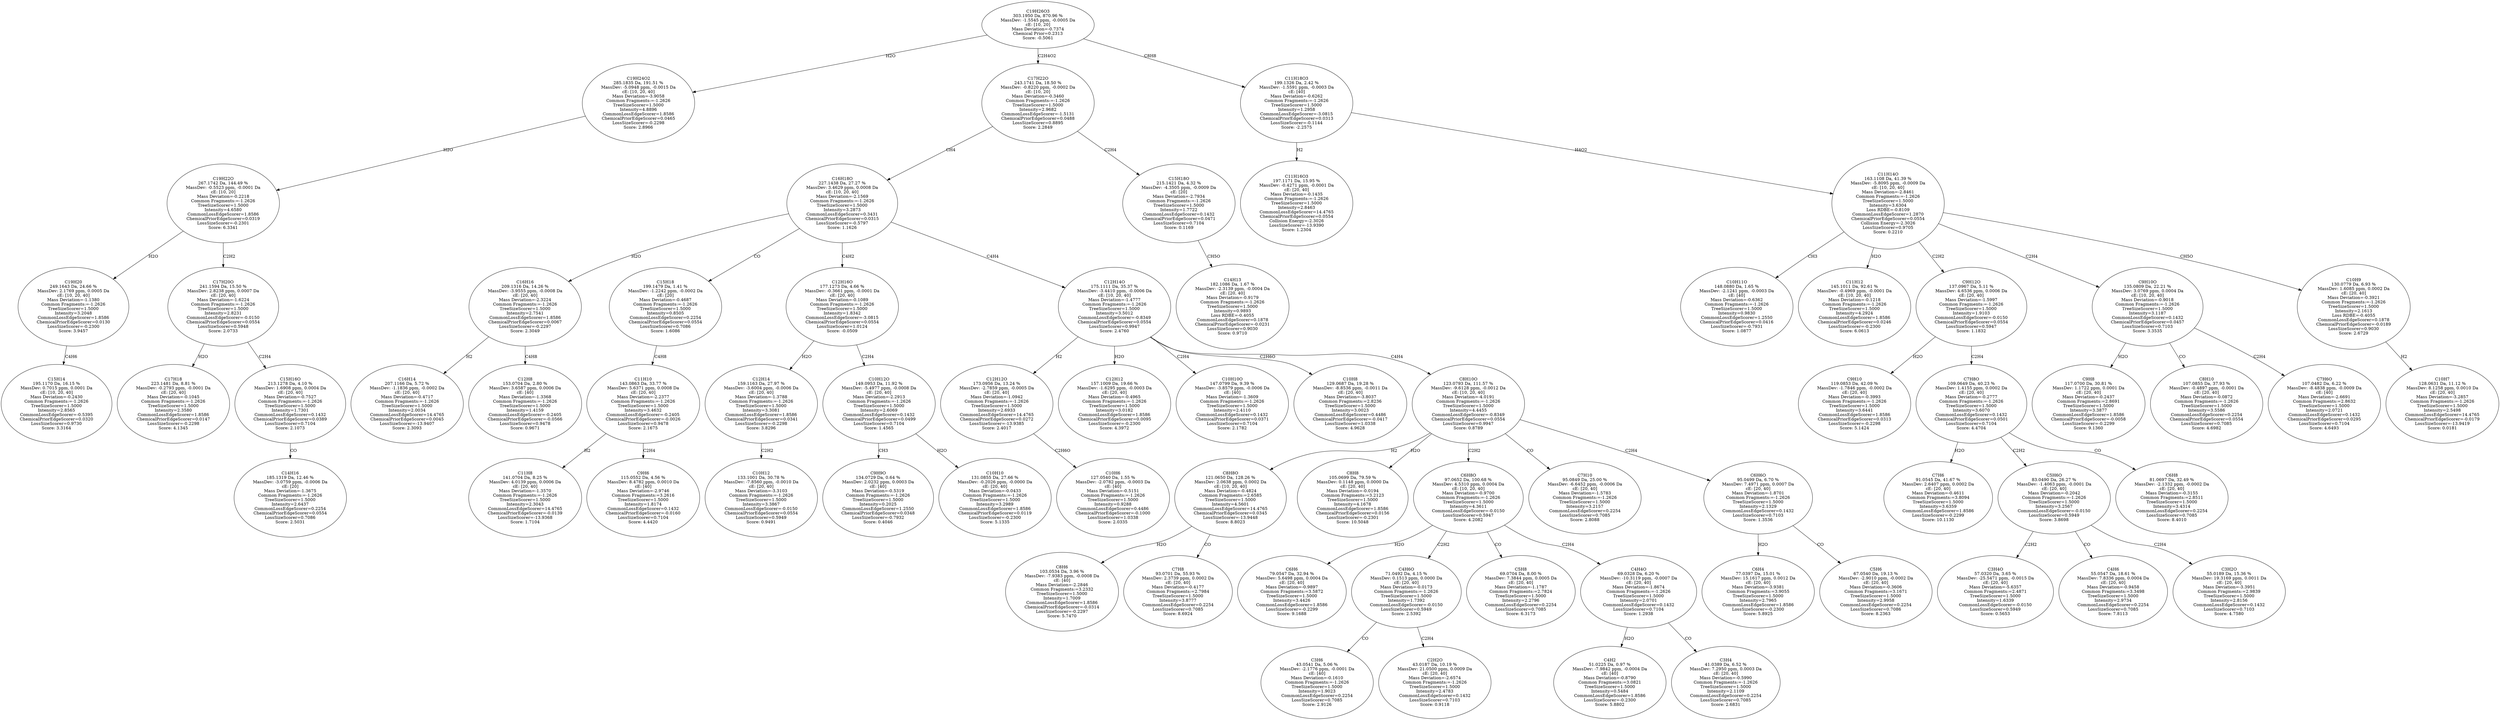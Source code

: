 strict digraph {
v1 [label="C15H14\n195.1170 Da, 16.15 %\nMassDev: 0.7015 ppm, 0.0001 Da\ncE: [10, 20, 40]\nMass Deviation=-0.2430\nCommon Fragments:=-1.2626\nTreeSizeScorer=1.5000\nIntensity=2.8565\nCommonLossEdgeScorer=-0.5395\nChemicalPriorEdgeScorer=0.0320\nLossSizeScorer=0.9730\nScore: 3.3164"];
v2 [label="C19H20\n249.1643 Da, 24.66 %\nMassDev: 2.1769 ppm, 0.0005 Da\ncE: [10, 20, 40]\nMass Deviation=-1.1380\nCommon Fragments:=-1.2626\nTreeSizeScorer=1.5000\nIntensity=3.2048\nCommonLossEdgeScorer=1.8586\nChemicalPriorEdgeScorer=0.0130\nLossSizeScorer=-0.2300\nScore: 3.9457"];
v3 [label="C17H18\n223.1481 Da, 8.81 %\nMassDev: -0.2793 ppm, -0.0001 Da\ncE: [20, 40]\nMass Deviation=-0.1045\nCommon Fragments:=-1.2626\nTreeSizeScorer=1.5000\nIntensity=2.3580\nCommonLossEdgeScorer=1.8586\nChemicalPriorEdgeScorer=0.0147\nLossSizeScorer=-0.2298\nScore: 4.1345"];
v4 [label="C14H16\n185.1319 Da, 12.46 %\nMassDev: -3.0759 ppm, -0.0006 Da\ncE: [20]\nMass Deviation=-1.3675\nCommon Fragments:=-1.2626\nTreeSizeScorer=1.5000\nIntensity=2.6437\nCommonLossEdgeScorer=0.2254\nChemicalPriorEdgeScorer=0.0554\nLossSizeScorer=0.7086\nScore: 2.5031"];
v5 [label="C15H16O\n213.1278 Da, 4.10 %\nMassDev: 1.6908 ppm, 0.0004 Da\ncE: [20, 40]\nMass Deviation=-0.7527\nCommon Fragments:=-1.2626\nTreeSizeScorer=1.5000\nIntensity=1.7301\nCommonLossEdgeScorer=0.1432\nChemicalPriorEdgeScorer=0.0389\nLossSizeScorer=0.7104\nScore: 2.1073"];
v6 [label="C17H20O\n241.1594 Da, 15.50 %\nMassDev: 2.8238 ppm, 0.0007 Da\ncE: [20, 40]\nMass Deviation=-1.6224\nCommon Fragments:=-1.2626\nTreeSizeScorer=1.5000\nIntensity=2.8231\nCommonLossEdgeScorer=-0.0150\nChemicalPriorEdgeScorer=0.0554\nLossSizeScorer=0.5948\nScore: 2.0733"];
v7 [label="C19H22O\n267.1742 Da, 144.49 %\nMassDev: -0.5523 ppm, -0.0001 Da\ncE: [10, 20]\nMass Deviation=-0.2218\nCommon Fragments:=-1.2626\nTreeSizeScorer=1.5000\nIntensity=4.6580\nCommonLossEdgeScorer=1.8586\nChemicalPriorEdgeScorer=0.0319\nLossSizeScorer=-0.2301\nScore: 6.3341"];
v8 [label="C19H24O2\n285.1835 Da, 191.51 %\nMassDev: -5.0948 ppm, -0.0015 Da\ncE: [10, 20, 40]\nMass Deviation=-3.9058\nCommon Fragments:=-1.2626\nTreeSizeScorer=1.5000\nIntensity=4.8896\nCommonLossEdgeScorer=1.8586\nChemicalPriorEdgeScorer=0.0465\nLossSizeScorer=-0.2298\nScore: 2.8966"];
v9 [label="C16H14\n207.1166 Da, 5.72 %\nMassDev: -1.1836 ppm, -0.0002 Da\ncE: [20, 40]\nMass Deviation=-0.4717\nCommon Fragments:=-1.2626\nTreeSizeScorer=1.5000\nIntensity=2.0034\nCommonLossEdgeScorer=14.4765\nChemicalPriorEdgeScorer=0.0045\nLossSizeScorer=-13.9407\nScore: 2.3093"];
v10 [label="C12H8\n153.0704 Da, 2.80 %\nMassDev: 3.6587 ppm, 0.0006 Da\ncE: [40]\nMass Deviation=-1.3368\nCommon Fragments:=-1.2626\nTreeSizeScorer=1.5000\nIntensity=1.4159\nCommonLossEdgeScorer=-0.2405\nChemicalPriorEdgeScorer=-0.0566\nLossSizeScorer=0.9478\nScore: 0.9671"];
v11 [label="C16H16\n209.1316 Da, 14.26 %\nMassDev: -3.9555 ppm, -0.0008 Da\ncE: [20, 40]\nMass Deviation=-2.3224\nCommon Fragments:=-1.2626\nTreeSizeScorer=1.5000\nIntensity=2.7541\nCommonLossEdgeScorer=1.8586\nChemicalPriorEdgeScorer=0.0067\nLossSizeScorer=-0.2297\nScore: 2.3049"];
v12 [label="C11H8\n141.0704 Da, 8.25 %\nMassDev: 4.0139 ppm, 0.0006 Da\ncE: [20, 40]\nMass Deviation=-1.3570\nCommon Fragments:=-1.2626\nTreeSizeScorer=1.5000\nIntensity=2.3043\nCommonLossEdgeScorer=14.4765\nChemicalPriorEdgeScorer=-0.0139\nLossSizeScorer=-13.9368\nScore: 1.7104"];
v13 [label="C9H6\n115.0552 Da, 4.56 %\nMassDev: 8.4782 ppm, 0.0010 Da\ncE: [40]\nMass Deviation=-2.9746\nCommon Fragments:=3.2616\nTreeSizeScorer=1.5000\nIntensity=1.8174\nCommonLossEdgeScorer=0.1432\nChemicalPriorEdgeScorer=-0.0160\nLossSizeScorer=0.7104\nScore: 4.4420"];
v14 [label="C11H10\n143.0863 Da, 33.77 %\nMassDev: 5.6371 ppm, 0.0008 Da\ncE: [20, 40]\nMass Deviation=-2.2377\nCommon Fragments:=-1.2626\nTreeSizeScorer=1.5000\nIntensity=3.4632\nCommonLossEdgeScorer=-0.2405\nChemicalPriorEdgeScorer=-0.0026\nLossSizeScorer=0.9478\nScore: 2.1675"];
v15 [label="C15H18\n199.1479 Da, 1.41 %\nMassDev: -1.2242 ppm, -0.0002 Da\ncE: [20]\nMass Deviation=-0.4687\nCommon Fragments:=-1.2626\nTreeSizeScorer=1.5000\nIntensity=0.8505\nCommonLossEdgeScorer=0.2254\nChemicalPriorEdgeScorer=0.0554\nLossSizeScorer=0.7086\nScore: 1.6086"];
v16 [label="C10H12\n133.1001 Da, 30.78 %\nMassDev: -7.8560 ppm, -0.0010 Da\ncE: [20, 40]\nMass Deviation=-3.3103\nCommon Fragments:=-1.2626\nTreeSizeScorer=1.5000\nIntensity=3.3867\nCommonLossEdgeScorer=-0.0150\nChemicalPriorEdgeScorer=0.0554\nLossSizeScorer=0.5949\nScore: 0.9491"];
v17 [label="C12H14\n159.1163 Da, 27.97 %\nMassDev: -3.6004 ppm, -0.0006 Da\ncE: [20, 40]\nMass Deviation=-1.3788\nCommon Fragments:=-1.2626\nTreeSizeScorer=1.5000\nIntensity=3.3081\nCommonLossEdgeScorer=1.8586\nChemicalPriorEdgeScorer=0.0341\nLossSizeScorer=-0.2298\nScore: 3.8296"];
v18 [label="C9H9O\n134.0729 Da, 0.64 %\nMassDev: 2.0232 ppm, 0.0003 Da\ncE: [40]\nMass Deviation=-0.5319\nCommon Fragments:=-1.2626\nTreeSizeScorer=1.5000\nIntensity=0.2025\nCommonLossEdgeScorer=1.2550\nChemicalPriorEdgeScorer=0.0348\nLossSizeScorer=-0.7932\nScore: 0.4046"];
v19 [label="C10H10\n131.0855 Da, 27.66 %\nMassDev: -0.2026 ppm, -0.0000 Da\ncE: [20, 40]\nMass Deviation=-0.0433\nCommon Fragments:=-1.2626\nTreeSizeScorer=1.5000\nIntensity=3.2989\nCommonLossEdgeScorer=1.8586\nChemicalPriorEdgeScorer=0.0119\nLossSizeScorer=-0.2300\nScore: 5.1335"];
v20 [label="C10H12O\n149.0953 Da, 11.92 %\nMassDev: -5.4977 ppm, -0.0008 Da\ncE: [20, 40]\nMass Deviation=-2.2913\nCommon Fragments:=-1.2626\nTreeSizeScorer=1.5000\nIntensity=2.6069\nCommonLossEdgeScorer=0.1432\nChemicalPriorEdgeScorer=0.0499\nLossSizeScorer=0.7104\nScore: 1.4565"];
v21 [label="C12H16O\n177.1273 Da, 4.66 %\nMassDev: -0.3661 ppm, -0.0001 Da\ncE: [20, 40]\nMass Deviation=-0.1089\nCommon Fragments:=-1.2626\nTreeSizeScorer=1.5000\nIntensity=1.8342\nCommonLossEdgeScorer=-3.0815\nChemicalPriorEdgeScorer=0.0554\nLossSizeScorer=1.0124\nScore: -0.0509"];
v22 [label="C10H6\n127.0540 Da, 1.55 %\nMassDev: -2.0782 ppm, -0.0003 Da\ncE: [40]\nMass Deviation=-0.5151\nCommon Fragments:=-1.2626\nTreeSizeScorer=1.5000\nIntensity=0.9288\nCommonLossEdgeScorer=0.4486\nChemicalPriorEdgeScorer=-0.1000\nLossSizeScorer=1.0338\nScore: 2.0335"];
v23 [label="C12H12O\n173.0956 Da, 13.24 %\nMassDev: -2.7859 ppm, -0.0005 Da\ncE: [20, 40]\nMass Deviation=-1.0942\nCommon Fragments:=-1.2626\nTreeSizeScorer=1.5000\nIntensity=2.6933\nCommonLossEdgeScorer=14.4765\nChemicalPriorEdgeScorer=0.0272\nLossSizeScorer=-13.9385\nScore: 2.4017"];
v24 [label="C12H12\n157.1009 Da, 19.66 %\nMassDev: -1.6295 ppm, -0.0003 Da\ncE: [20, 40]\nMass Deviation=-0.4965\nCommon Fragments:=-1.2626\nTreeSizeScorer=1.5000\nIntensity=3.0182\nCommonLossEdgeScorer=1.8586\nChemicalPriorEdgeScorer=0.0095\nLossSizeScorer=-0.2300\nScore: 4.3972"];
v25 [label="C10H10O\n147.0799 Da, 9.39 %\nMassDev: -3.8579 ppm, -0.0006 Da\ncE: [40]\nMass Deviation=-1.3609\nCommon Fragments:=-1.2626\nTreeSizeScorer=1.5000\nIntensity=2.4110\nCommonLossEdgeScorer=0.1432\nChemicalPriorEdgeScorer=0.0371\nLossSizeScorer=0.7104\nScore: 2.1782"];
v26 [label="C10H8\n129.0687 Da, 19.28 %\nMassDev: -8.8536 ppm, -0.0011 Da\ncE: [20, 40]\nMass Deviation=-3.8037\nCommon Fragments:=2.8236\nTreeSizeScorer=1.5000\nIntensity=3.0023\nCommonLossEdgeScorer=0.4486\nChemicalPriorEdgeScorer=-0.0417\nLossSizeScorer=1.0338\nScore: 4.9628"];
v27 [label="C8H6\n103.0534 Da, 3.96 %\nMassDev: -7.9383 ppm, -0.0008 Da\ncE: [40]\nMass Deviation=-2.2846\nCommon Fragments:=3.2332\nTreeSizeScorer=1.5000\nIntensity=1.7009\nCommonLossEdgeScorer=1.8586\nChemicalPriorEdgeScorer=-0.0314\nLossSizeScorer=-0.2297\nScore: 5.7470"];
v28 [label="C7H8\n93.0701 Da, 55.93 %\nMassDev: 2.3739 ppm, 0.0002 Da\ncE: [20, 40]\nMass Deviation=-0.4177\nCommon Fragments:=2.7984\nTreeSizeScorer=1.5000\nIntensity=3.8777\nCommonLossEdgeScorer=0.2254\nLossSizeScorer=0.7085\nScore: 8.6924"];
v29 [label="C8H8O\n121.0650 Da, 128.26 %\nMassDev: 2.0638 ppm, 0.0002 Da\ncE: [10, 20, 40]\nMass Deviation=-0.4824\nCommon Fragments:=2.6585\nTreeSizeScorer=1.5000\nIntensity=4.5601\nCommonLossEdgeScorer=14.4765\nChemicalPriorEdgeScorer=0.0345\nLossSizeScorer=-13.9448\nScore: 8.8023"];
v30 [label="C8H8\n105.0699 Da, 79.59 %\nMassDev: 0.1148 ppm, 0.0000 Da\ncE: [20, 40]\nMass Deviation=-0.0194\nCommon Fragments:=3.2123\nTreeSizeScorer=1.5000\nIntensity=4.1678\nCommonLossEdgeScorer=1.8586\nChemicalPriorEdgeScorer=0.0156\nLossSizeScorer=-0.2301\nScore: 10.5048"];
v31 [label="C6H6\n79.0547 Da, 32.94 %\nMassDev: 5.6498 ppm, 0.0004 Da\ncE: [20, 40]\nMass Deviation=-0.9897\nCommon Fragments:=3.5872\nTreeSizeScorer=1.5000\nIntensity=3.4426\nCommonLossEdgeScorer=1.8586\nLossSizeScorer=-0.2299\nScore: 9.1688"];
v32 [label="C3H6\n43.0541 Da, 5.06 %\nMassDev: -2.1776 ppm, -0.0001 Da\ncE: [40]\nMass Deviation=-0.1610\nCommon Fragments:=-1.2626\nTreeSizeScorer=1.5000\nIntensity=1.9023\nCommonLossEdgeScorer=0.2254\nLossSizeScorer=0.7085\nScore: 2.9126"];
v33 [label="C2H2O\n43.0187 Da, 10.19 %\nMassDev: 21.0500 ppm, 0.0009 Da\ncE: [20, 40]\nMass Deviation=-2.6574\nCommon Fragments:=-1.2626\nTreeSizeScorer=1.5000\nIntensity=2.4783\nCommonLossEdgeScorer=0.1432\nLossSizeScorer=0.7103\nScore: 0.9118"];
v34 [label="C4H6O\n71.0492 Da, 4.15 %\nMassDev: 0.1513 ppm, 0.0000 Da\ncE: [20, 40]\nMass Deviation=-0.0173\nCommon Fragments:=-1.2626\nTreeSizeScorer=1.5000\nIntensity=1.7392\nCommonLossEdgeScorer=-0.0150\nLossSizeScorer=0.5949\nScore: 2.5392"];
v35 [label="C5H8\n69.0704 Da, 8.00 %\nMassDev: 7.3844 ppm, 0.0005 Da\ncE: [20, 40]\nMass Deviation=-1.1787\nCommon Fragments:=2.7824\nTreeSizeScorer=1.5000\nIntensity=2.2796\nCommonLossEdgeScorer=0.2254\nLossSizeScorer=0.7085\nScore: 6.3173"];
v36 [label="C4H2\n51.0225 Da, 0.97 %\nMassDev: -7.9842 ppm, -0.0004 Da\ncE: [40]\nMass Deviation=-0.8790\nCommon Fragments:=3.0821\nTreeSizeScorer=1.5000\nIntensity=0.5484\nCommonLossEdgeScorer=1.8586\nLossSizeScorer=-0.2300\nScore: 5.8802"];
v37 [label="C3H4\n41.0389 Da, 6.52 %\nMassDev: 7.2950 ppm, 0.0003 Da\ncE: [20, 40]\nMass Deviation=-0.5990\nCommon Fragments:=-1.2626\nTreeSizeScorer=1.5000\nIntensity=2.1109\nCommonLossEdgeScorer=0.2254\nLossSizeScorer=0.7085\nScore: 2.6831"];
v38 [label="C4H4O\n69.0328 Da, 6.20 %\nMassDev: -10.3119 ppm, -0.0007 Da\ncE: [20, 40]\nMass Deviation=-1.8674\nCommon Fragments:=-1.2626\nTreeSizeScorer=1.5000\nIntensity=2.0701\nCommonLossEdgeScorer=0.1432\nLossSizeScorer=0.7104\nScore: 1.2938"];
v39 [label="C6H8O\n97.0652 Da, 100.68 %\nMassDev: 4.5310 ppm, 0.0004 Da\ncE: [10, 20, 40]\nMass Deviation=-0.9700\nCommon Fragments:=-1.2626\nTreeSizeScorer=1.5000\nIntensity=4.3611\nCommonLossEdgeScorer=-0.0150\nLossSizeScorer=0.5947\nScore: 4.2082"];
v40 [label="C7H10\n95.0849 Da, 25.00 %\nMassDev: -6.6452 ppm, -0.0006 Da\ncE: [20, 40]\nMass Deviation=-1.5783\nCommon Fragments:=-1.2626\nTreeSizeScorer=1.5000\nIntensity=3.2157\nCommonLossEdgeScorer=0.2254\nLossSizeScorer=0.7085\nScore: 2.8088"];
v41 [label="C6H4\n77.0397 Da, 15.01 %\nMassDev: 15.1617 ppm, 0.0012 Da\ncE: [20, 40]\nMass Deviation=-3.9381\nCommon Fragments:=3.9055\nTreeSizeScorer=1.5000\nIntensity=2.7965\nCommonLossEdgeScorer=1.8586\nLossSizeScorer=-0.2300\nScore: 5.8925"];
v42 [label="C5H6\n67.0540 Da, 19.13 %\nMassDev: -2.9010 ppm, -0.0002 Da\ncE: [20, 40]\nMass Deviation=-0.3606\nCommon Fragments:=3.1671\nTreeSizeScorer=1.5000\nIntensity=2.9958\nCommonLossEdgeScorer=0.2254\nLossSizeScorer=0.7086\nScore: 8.2363"];
v43 [label="C6H6O\n95.0499 Da, 6.70 %\nMassDev: 7.4971 ppm, 0.0007 Da\ncE: [20, 40]\nMass Deviation=-1.8701\nCommon Fragments:=-1.2626\nTreeSizeScorer=1.5000\nIntensity=2.1329\nCommonLossEdgeScorer=0.1432\nLossSizeScorer=0.7103\nScore: 1.3536"];
v44 [label="C8H10O\n123.0793 Da, 111.57 %\nMassDev: -9.6128 ppm, -0.0012 Da\ncE: [10, 20, 40]\nMass Deviation=-4.0191\nCommon Fragments:=-1.2626\nTreeSizeScorer=1.5000\nIntensity=4.4455\nCommonLossEdgeScorer=-0.8349\nChemicalPriorEdgeScorer=0.0554\nLossSizeScorer=0.9947\nScore: 0.8789"];
v45 [label="C12H14O\n175.1111 Da, 35.37 %\nMassDev: -3.4410 ppm, -0.0006 Da\ncE: [10, 20, 40]\nMass Deviation=-1.4777\nCommon Fragments:=-1.2626\nTreeSizeScorer=1.5000\nIntensity=3.5012\nCommonLossEdgeScorer=-0.8349\nChemicalPriorEdgeScorer=0.0554\nLossSizeScorer=0.9947\nScore: 2.4760"];
v46 [label="C16H18O\n227.1438 Da, 27.27 %\nMassDev: 3.4629 ppm, 0.0008 Da\ncE: [10, 20, 40]\nMass Deviation=-2.1569\nCommon Fragments:=-1.2626\nTreeSizeScorer=1.5000\nIntensity=3.2873\nCommonLossEdgeScorer=0.3431\nChemicalPriorEdgeScorer=0.0315\nLossSizeScorer=-0.5797\nScore: 1.1626"];
v47 [label="C14H13\n182.1086 Da, 1.67 %\nMassDev: -2.3139 ppm, -0.0004 Da\ncE: [20, 40]\nMass Deviation=-0.9179\nCommon Fragments:=-1.2626\nTreeSizeScorer=1.5000\nIntensity=0.9893\nLoss RDBE=-0.4055\nCommonLossEdgeScorer=0.1878\nChemicalPriorEdgeScorer=-0.0231\nLossSizeScorer=0.9030\nScore: 0.9710"];
v48 [label="C15H18O\n215.1421 Da, 4.32 %\nMassDev: -4.3505 ppm, -0.0009 Da\ncE: [20]\nMass Deviation=-2.7934\nCommon Fragments:=-1.2626\nTreeSizeScorer=1.5000\nIntensity=1.7722\nCommonLossEdgeScorer=0.1432\nChemicalPriorEdgeScorer=0.0471\nLossSizeScorer=0.7104\nScore: 0.1169"];
v49 [label="C17H22O\n243.1741 Da, 18.50 %\nMassDev: -0.8220 ppm, -0.0002 Da\ncE: [10, 20]\nMass Deviation=-0.3460\nCommon Fragments:=-1.2626\nTreeSizeScorer=1.5000\nIntensity=2.9682\nCommonLossEdgeScorer=-1.5131\nChemicalPriorEdgeScorer=0.0488\nLossSizeScorer=0.8895\nScore: 2.2849"];
v50 [label="C11H16O3\n197.1171 Da, 15.95 %\nMassDev: -0.4271 ppm, -0.0001 Da\ncE: [20, 40]\nMass Deviation=-0.1435\nCommon Fragments:=-1.2626\nTreeSizeScorer=1.5000\nIntensity=2.8463\nCommonLossEdgeScorer=14.4765\nChemicalPriorEdgeScorer=0.0554\nCollision Energy=-2.3026\nLossSizeScorer=-13.9390\nScore: 1.2304"];
v51 [label="C10H11O\n148.0880 Da, 1.65 %\nMassDev: -2.1241 ppm, -0.0003 Da\ncE: [40]\nMass Deviation=-0.6362\nCommon Fragments:=-1.2626\nTreeSizeScorer=1.5000\nIntensity=0.9830\nCommonLossEdgeScorer=1.2550\nChemicalPriorEdgeScorer=0.0416\nLossSizeScorer=-0.7931\nScore: 1.0877"];
v52 [label="C11H12\n145.1011 Da, 92.61 %\nMassDev: -0.4969 ppm, -0.0001 Da\ncE: [10, 20, 40]\nMass Deviation=-0.1218\nCommon Fragments:=-1.2626\nTreeSizeScorer=1.5000\nIntensity=4.2924\nCommonLossEdgeScorer=1.8586\nChemicalPriorEdgeScorer=0.0246\nLossSizeScorer=-0.2300\nScore: 6.0613"];
v53 [label="C9H10\n119.0853 Da, 42.09 %\nMassDev: -1.7846 ppm, -0.0002 Da\ncE: [20, 40]\nMass Deviation=-0.3993\nCommon Fragments:=-1.2626\nTreeSizeScorer=1.5000\nIntensity=3.6441\nCommonLossEdgeScorer=1.8586\nChemicalPriorEdgeScorer=0.0313\nLossSizeScorer=-0.2298\nScore: 5.1424"];
v54 [label="C7H6\n91.0545 Da, 41.67 %\nMassDev: 2.6407 ppm, 0.0002 Da\ncE: [20, 40]\nMass Deviation=-0.4611\nCommon Fragments:=3.8094\nTreeSizeScorer=1.5000\nIntensity=3.6359\nCommonLossEdgeScorer=1.8586\nLossSizeScorer=-0.2299\nScore: 10.1130"];
v55 [label="C3H4O\n57.0320 Da, 3.65 %\nMassDev: -25.5471 ppm, -0.0015 Da\ncE: [20, 40]\nMass Deviation=-5.6357\nCommon Fragments:=2.4871\nTreeSizeScorer=1.5000\nIntensity=1.6339\nCommonLossEdgeScorer=-0.0150\nLossSizeScorer=0.5949\nScore: 0.5653"];
v56 [label="C4H6\n55.0547 Da, 18.61 %\nMassDev: 7.8336 ppm, 0.0004 Da\ncE: [20, 40]\nMass Deviation=-0.9458\nCommon Fragments:=3.3498\nTreeSizeScorer=1.5000\nIntensity=2.9734\nCommonLossEdgeScorer=0.2254\nLossSizeScorer=0.7085\nScore: 7.8113"];
v57 [label="C3H2O\n55.0189 Da, 15.36 %\nMassDev: 19.3169 ppm, 0.0011 Da\ncE: [20, 40]\nMass Deviation=-3.3951\nCommon Fragments:=2.9839\nTreeSizeScorer=1.5000\nIntensity=2.8156\nCommonLossEdgeScorer=0.1432\nLossSizeScorer=0.7103\nScore: 4.7580"];
v58 [label="C5H6O\n83.0490 Da, 26.27 %\nMassDev: -1.4063 ppm, -0.0001 Da\ncE: [20, 40]\nMass Deviation=-0.2042\nCommon Fragments:=-1.2626\nTreeSizeScorer=1.5000\nIntensity=3.2567\nCommonLossEdgeScorer=-0.0150\nLossSizeScorer=0.5949\nScore: 3.8698"];
v59 [label="C6H8\n81.0697 Da, 32.49 %\nMassDev: -2.1332 ppm, -0.0002 Da\ncE: [20, 40]\nMass Deviation=-0.3155\nCommon Fragments:=2.8511\nTreeSizeScorer=1.5000\nIntensity=3.4314\nCommonLossEdgeScorer=0.2254\nLossSizeScorer=0.7085\nScore: 8.4010"];
v60 [label="C7H8O\n109.0649 Da, 40.23 %\nMassDev: 1.4155 ppm, 0.0002 Da\ncE: [20, 40]\nMass Deviation=-0.2777\nCommon Fragments:=-1.2626\nTreeSizeScorer=1.5000\nIntensity=3.6070\nCommonLossEdgeScorer=0.1432\nChemicalPriorEdgeScorer=0.0501\nLossSizeScorer=0.7104\nScore: 4.4704"];
v61 [label="C9H12O\n137.0967 Da, 5.11 %\nMassDev: 4.6536 ppm, 0.0006 Da\ncE: [20, 40]\nMass Deviation=-1.5997\nCommon Fragments:=-1.2626\nTreeSizeScorer=1.5000\nIntensity=1.9103\nCommonLossEdgeScorer=-0.0150\nChemicalPriorEdgeScorer=0.0554\nLossSizeScorer=0.5947\nScore: 1.1832"];
v62 [label="C9H8\n117.0700 Da, 30.81 %\nMassDev: 1.1722 ppm, 0.0001 Da\ncE: [20, 40]\nMass Deviation=-0.2437\nCommon Fragments:=2.8691\nTreeSizeScorer=1.5000\nIntensity=3.3877\nCommonLossEdgeScorer=1.8586\nChemicalPriorEdgeScorer=-0.0058\nLossSizeScorer=-0.2299\nScore: 9.1360"];
v63 [label="C8H10\n107.0855 Da, 37.93 %\nMassDev: -0.4897 ppm, -0.0001 Da\ncE: [20, 40]\nMass Deviation=-0.0872\nCommon Fragments:=-1.2626\nTreeSizeScorer=1.5000\nIntensity=3.5586\nCommonLossEdgeScorer=0.2254\nChemicalPriorEdgeScorer=0.0554\nLossSizeScorer=0.7085\nScore: 4.6982"];
v64 [label="C7H6O\n107.0482 Da, 6.22 %\nMassDev: -8.4838 ppm, -0.0009 Da\ncE: [40]\nMass Deviation=-2.6691\nCommon Fragments:=2.8632\nTreeSizeScorer=1.5000\nIntensity=2.0721\nCommonLossEdgeScorer=0.1432\nChemicalPriorEdgeScorer=0.0295\nLossSizeScorer=0.7104\nScore: 4.6493"];
v65 [label="C9H10O\n135.0809 Da, 22.21 %\nMassDev: 3.0769 ppm, 0.0004 Da\ncE: [10, 20, 40]\nMass Deviation=-0.9018\nCommon Fragments:=-1.2626\nTreeSizeScorer=1.5000\nIntensity=3.1187\nCommonLossEdgeScorer=0.1432\nChemicalPriorEdgeScorer=0.0457\nLossSizeScorer=0.7103\nScore: 3.3535"];
v66 [label="C10H7\n128.0631 Da, 11.12 %\nMassDev: 8.1258 ppm, 0.0010 Da\ncE: [20, 40]\nMass Deviation=-3.2857\nCommon Fragments:=-1.2626\nTreeSizeScorer=1.5000\nIntensity=2.5498\nCommonLossEdgeScorer=14.4765\nChemicalPriorEdgeScorer=-0.0179\nLossSizeScorer=-13.9419\nScore: 0.0181"];
v67 [label="C10H9\n130.0779 Da, 6.93 %\nMassDev: 1.6085 ppm, 0.0002 Da\ncE: [20, 40]\nMass Deviation=-0.3921\nCommon Fragments:=-1.2626\nTreeSizeScorer=1.5000\nIntensity=2.1613\nLoss RDBE=-0.4055\nCommonLossEdgeScorer=0.1878\nChemicalPriorEdgeScorer=-0.0189\nLossSizeScorer=0.9030\nScore: 2.6729"];
v68 [label="C11H14O\n163.1108 Da, 41.39 %\nMassDev: -5.8095 ppm, -0.0009 Da\ncE: [10, 20, 40]\nMass Deviation=-2.8461\nCommon Fragments:=-1.2626\nTreeSizeScorer=1.5000\nIntensity=3.6304\nLoss RDBE=-0.8109\nCommonLossEdgeScorer=1.2870\nChemicalPriorEdgeScorer=0.0554\nCollision Energy=-2.3026\nLossSizeScorer=0.9705\nScore: 0.2210"];
v69 [label="C11H18O3\n199.1326 Da, 2.42 %\nMassDev: -1.5591 ppm, -0.0003 Da\ncE: [40]\nMass Deviation=-0.6262\nCommon Fragments:=-1.2626\nTreeSizeScorer=1.5000\nIntensity=1.2958\nCommonLossEdgeScorer=-3.0815\nChemicalPriorEdgeScorer=0.0313\nLossSizeScorer=-0.1144\nScore: -2.2575"];
v70 [label="C19H26O3\n303.1950 Da, 870.96 %\nMassDev: -1.5545 ppm, -0.0005 Da\ncE: [10, 20]\nMass Deviation=-0.7374\nChemical Prior=0.2313\nScore: -0.5061"];
v2 -> v1 [label="C4H6"];
v7 -> v2 [label="H2O"];
v6 -> v3 [label="H2O"];
v5 -> v4 [label="CO"];
v6 -> v5 [label="C2H4"];
v7 -> v6 [label="C2H2"];
v8 -> v7 [label="H2O"];
v70 -> v8 [label="H2O"];
v11 -> v9 [label="H2"];
v11 -> v10 [label="C4H8"];
v46 -> v11 [label="H2O"];
v14 -> v12 [label="H2"];
v14 -> v13 [label="C2H4"];
v15 -> v14 [label="C4H8"];
v46 -> v15 [label="CO"];
v17 -> v16 [label="C2H2"];
v21 -> v17 [label="H2O"];
v20 -> v18 [label="CH3"];
v20 -> v19 [label="H2O"];
v21 -> v20 [label="C2H4"];
v46 -> v21 [label="C4H2"];
v23 -> v22 [label="C2H6O"];
v45 -> v23 [label="H2"];
v45 -> v24 [label="H2O"];
v45 -> v25 [label="C2H4"];
v45 -> v26 [label="C2H6O"];
v29 -> v27 [label="H2O"];
v29 -> v28 [label="CO"];
v44 -> v29 [label="H2"];
v44 -> v30 [label="H2O"];
v39 -> v31 [label="H2O"];
v34 -> v32 [label="CO"];
v34 -> v33 [label="C2H4"];
v39 -> v34 [label="C2H2"];
v39 -> v35 [label="CO"];
v38 -> v36 [label="H2O"];
v38 -> v37 [label="CO"];
v39 -> v38 [label="C2H4"];
v44 -> v39 [label="C2H2"];
v44 -> v40 [label="CO"];
v43 -> v41 [label="H2O"];
v43 -> v42 [label="CO"];
v44 -> v43 [label="C2H4"];
v45 -> v44 [label="C4H4"];
v46 -> v45 [label="C4H4"];
v49 -> v46 [label="CH4"];
v48 -> v47 [label="CH5O"];
v49 -> v48 [label="C2H4"];
v70 -> v49 [label="C2H4O2"];
v69 -> v50 [label="H2"];
v68 -> v51 [label="CH3"];
v68 -> v52 [label="H2O"];
v61 -> v53 [label="H2O"];
v60 -> v54 [label="H2O"];
v58 -> v55 [label="C2H2"];
v58 -> v56 [label="CO"];
v58 -> v57 [label="C2H4"];
v60 -> v58 [label="C2H2"];
v60 -> v59 [label="CO"];
v61 -> v60 [label="C2H4"];
v68 -> v61 [label="C2H2"];
v65 -> v62 [label="H2O"];
v65 -> v63 [label="CO"];
v65 -> v64 [label="C2H4"];
v68 -> v65 [label="C2H4"];
v67 -> v66 [label="H2"];
v68 -> v67 [label="CH5O"];
v69 -> v68 [label="H4O2"];
v70 -> v69 [label="C8H8"];
}